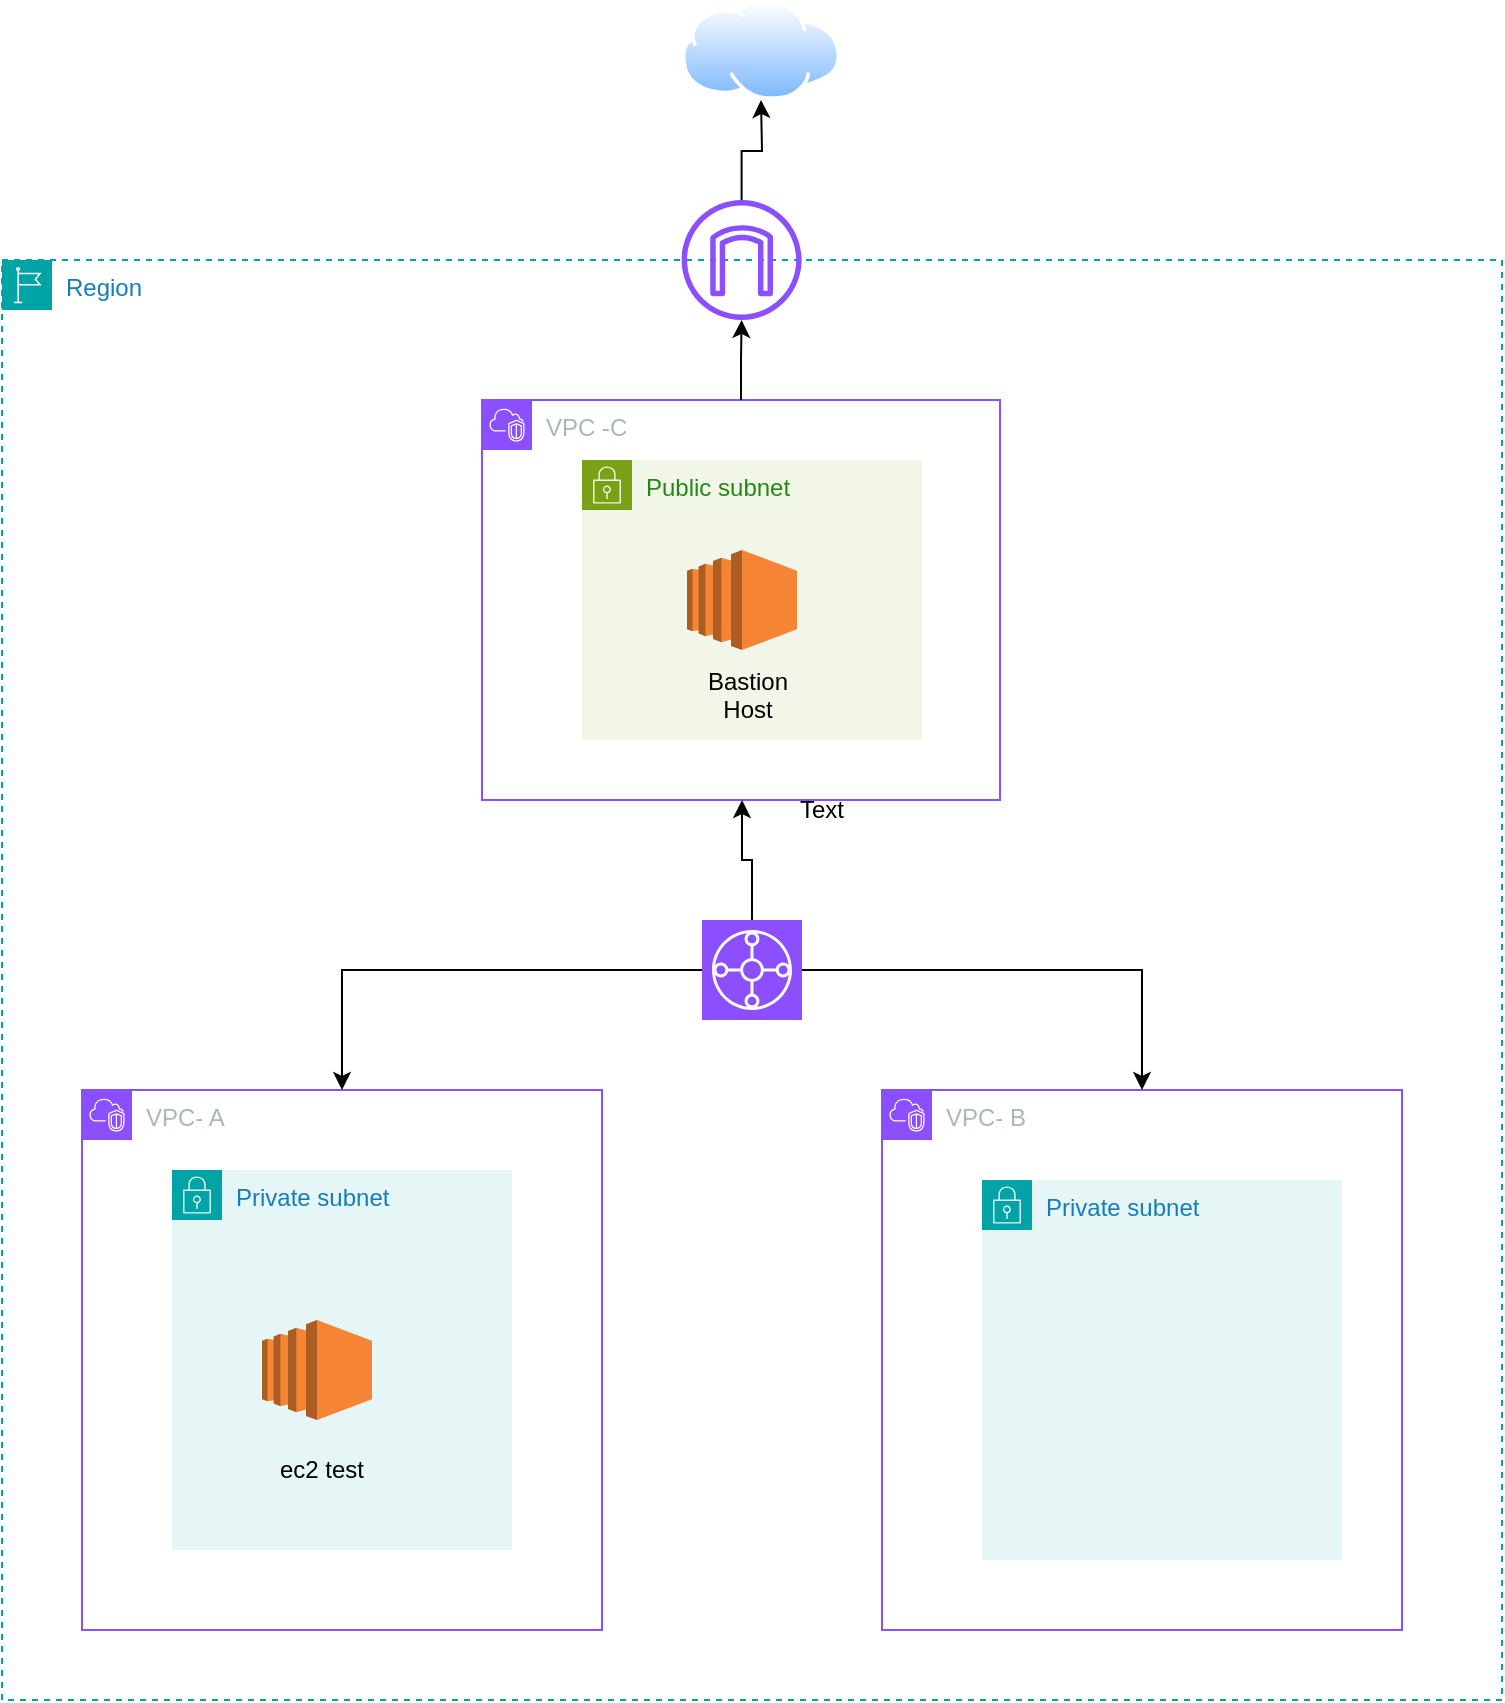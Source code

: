 <mxfile version="25.0.1">
  <diagram name="Page-1" id="uFzrBY0HqWWGP7Bu0Mum">
    <mxGraphModel dx="1140" dy="628" grid="1" gridSize="10" guides="1" tooltips="1" connect="1" arrows="1" fold="1" page="1" pageScale="1" pageWidth="850" pageHeight="1100" math="0" shadow="0">
      <root>
        <mxCell id="0" />
        <mxCell id="1" parent="0" />
        <mxCell id="HLmSkkcaPyzwlUYzEDBW-21" value="Region" style="points=[[0,0],[0.25,0],[0.5,0],[0.75,0],[1,0],[1,0.25],[1,0.5],[1,0.75],[1,1],[0.75,1],[0.5,1],[0.25,1],[0,1],[0,0.75],[0,0.5],[0,0.25]];outlineConnect=0;gradientColor=none;html=1;whiteSpace=wrap;fontSize=12;fontStyle=0;container=1;pointerEvents=0;collapsible=0;recursiveResize=0;shape=mxgraph.aws4.group;grIcon=mxgraph.aws4.group_region;strokeColor=#00A4A6;fillColor=none;verticalAlign=top;align=left;spacingLeft=30;fontColor=#147EBA;dashed=1;" vertex="1" parent="1">
          <mxGeometry x="50" y="240" width="750" height="720" as="geometry" />
        </mxCell>
        <mxCell id="HLmSkkcaPyzwlUYzEDBW-22" value="VPC -C&amp;nbsp;" style="points=[[0,0],[0.25,0],[0.5,0],[0.75,0],[1,0],[1,0.25],[1,0.5],[1,0.75],[1,1],[0.75,1],[0.5,1],[0.25,1],[0,1],[0,0.75],[0,0.5],[0,0.25]];outlineConnect=0;gradientColor=none;html=1;whiteSpace=wrap;fontSize=12;fontStyle=0;container=1;pointerEvents=0;collapsible=0;recursiveResize=0;shape=mxgraph.aws4.group;grIcon=mxgraph.aws4.group_vpc2;strokeColor=#8C4FFF;fillColor=none;verticalAlign=top;align=left;spacingLeft=30;fontColor=#AAB7B8;dashed=0;" vertex="1" parent="HLmSkkcaPyzwlUYzEDBW-21">
          <mxGeometry x="240" y="70" width="259" height="200" as="geometry" />
        </mxCell>
        <mxCell id="HLmSkkcaPyzwlUYzEDBW-2" value="Public subnet" style="points=[[0,0],[0.25,0],[0.5,0],[0.75,0],[1,0],[1,0.25],[1,0.5],[1,0.75],[1,1],[0.75,1],[0.5,1],[0.25,1],[0,1],[0,0.75],[0,0.5],[0,0.25]];outlineConnect=0;gradientColor=none;html=1;whiteSpace=wrap;fontSize=12;fontStyle=0;container=1;pointerEvents=0;collapsible=0;recursiveResize=0;shape=mxgraph.aws4.group;grIcon=mxgraph.aws4.group_security_group;grStroke=0;strokeColor=#7AA116;fillColor=#F2F6E8;verticalAlign=top;align=left;spacingLeft=30;fontColor=#248814;dashed=0;" vertex="1" parent="HLmSkkcaPyzwlUYzEDBW-22">
          <mxGeometry x="50" y="30" width="170" height="140" as="geometry" />
        </mxCell>
        <mxCell id="HLmSkkcaPyzwlUYzEDBW-38" value="" style="outlineConnect=0;dashed=0;verticalLabelPosition=bottom;verticalAlign=top;align=center;html=1;shape=mxgraph.aws3.ec2;fillColor=#F58534;gradientColor=none;" vertex="1" parent="HLmSkkcaPyzwlUYzEDBW-2">
          <mxGeometry x="52.5" y="45" width="55" height="50" as="geometry" />
        </mxCell>
        <mxCell id="HLmSkkcaPyzwlUYzEDBW-43" value="Bastion Host&lt;div&gt;&lt;br&gt;&lt;/div&gt;" style="text;html=1;align=center;verticalAlign=middle;whiteSpace=wrap;rounded=0;" vertex="1" parent="HLmSkkcaPyzwlUYzEDBW-2">
          <mxGeometry x="52.5" y="110" width="60" height="30" as="geometry" />
        </mxCell>
        <mxCell id="HLmSkkcaPyzwlUYzEDBW-23" value="VPC- A" style="points=[[0,0],[0.25,0],[0.5,0],[0.75,0],[1,0],[1,0.25],[1,0.5],[1,0.75],[1,1],[0.75,1],[0.5,1],[0.25,1],[0,1],[0,0.75],[0,0.5],[0,0.25]];outlineConnect=0;gradientColor=none;html=1;whiteSpace=wrap;fontSize=12;fontStyle=0;container=1;pointerEvents=0;collapsible=0;recursiveResize=0;shape=mxgraph.aws4.group;grIcon=mxgraph.aws4.group_vpc2;strokeColor=#8C4FFF;fillColor=none;verticalAlign=top;align=left;spacingLeft=30;fontColor=#AAB7B8;dashed=0;" vertex="1" parent="HLmSkkcaPyzwlUYzEDBW-21">
          <mxGeometry x="40" y="415" width="260" height="270" as="geometry" />
        </mxCell>
        <mxCell id="HLmSkkcaPyzwlUYzEDBW-26" value="Private subnet" style="points=[[0,0],[0.25,0],[0.5,0],[0.75,0],[1,0],[1,0.25],[1,0.5],[1,0.75],[1,1],[0.75,1],[0.5,1],[0.25,1],[0,1],[0,0.75],[0,0.5],[0,0.25]];outlineConnect=0;gradientColor=none;html=1;whiteSpace=wrap;fontSize=12;fontStyle=0;container=1;pointerEvents=0;collapsible=0;recursiveResize=0;shape=mxgraph.aws4.group;grIcon=mxgraph.aws4.group_security_group;grStroke=0;strokeColor=#00A4A6;fillColor=#E6F6F7;verticalAlign=top;align=left;spacingLeft=30;fontColor=#147EBA;dashed=0;" vertex="1" parent="HLmSkkcaPyzwlUYzEDBW-23">
          <mxGeometry x="45" y="40" width="170" height="190" as="geometry" />
        </mxCell>
        <mxCell id="HLmSkkcaPyzwlUYzEDBW-39" value="" style="outlineConnect=0;dashed=0;verticalLabelPosition=bottom;verticalAlign=top;align=center;html=1;shape=mxgraph.aws3.ec2;fillColor=#F58534;gradientColor=none;" vertex="1" parent="HLmSkkcaPyzwlUYzEDBW-26">
          <mxGeometry x="45" y="75" width="55" height="50" as="geometry" />
        </mxCell>
        <mxCell id="HLmSkkcaPyzwlUYzEDBW-40" value="ec2 test" style="text;html=1;align=center;verticalAlign=middle;whiteSpace=wrap;rounded=0;" vertex="1" parent="HLmSkkcaPyzwlUYzEDBW-26">
          <mxGeometry x="45" y="135" width="60" height="30" as="geometry" />
        </mxCell>
        <mxCell id="HLmSkkcaPyzwlUYzEDBW-25" value="VPC- B" style="points=[[0,0],[0.25,0],[0.5,0],[0.75,0],[1,0],[1,0.25],[1,0.5],[1,0.75],[1,1],[0.75,1],[0.5,1],[0.25,1],[0,1],[0,0.75],[0,0.5],[0,0.25]];outlineConnect=0;gradientColor=none;html=1;whiteSpace=wrap;fontSize=12;fontStyle=0;container=1;pointerEvents=0;collapsible=0;recursiveResize=0;shape=mxgraph.aws4.group;grIcon=mxgraph.aws4.group_vpc2;strokeColor=#8C4FFF;fillColor=none;verticalAlign=top;align=left;spacingLeft=30;fontColor=#AAB7B8;dashed=0;" vertex="1" parent="HLmSkkcaPyzwlUYzEDBW-21">
          <mxGeometry x="440" y="415" width="260" height="270" as="geometry" />
        </mxCell>
        <mxCell id="HLmSkkcaPyzwlUYzEDBW-9" value="Private subnet" style="points=[[0,0],[0.25,0],[0.5,0],[0.75,0],[1,0],[1,0.25],[1,0.5],[1,0.75],[1,1],[0.75,1],[0.5,1],[0.25,1],[0,1],[0,0.75],[0,0.5],[0,0.25]];outlineConnect=0;gradientColor=none;html=1;whiteSpace=wrap;fontSize=12;fontStyle=0;container=1;pointerEvents=0;collapsible=0;recursiveResize=0;shape=mxgraph.aws4.group;grIcon=mxgraph.aws4.group_security_group;grStroke=0;strokeColor=#00A4A6;fillColor=#E6F6F7;verticalAlign=top;align=left;spacingLeft=30;fontColor=#147EBA;dashed=0;" vertex="1" parent="HLmSkkcaPyzwlUYzEDBW-25">
          <mxGeometry x="50" y="45" width="180" height="190" as="geometry" />
        </mxCell>
        <mxCell id="HLmSkkcaPyzwlUYzEDBW-28" style="edgeStyle=orthogonalEdgeStyle;rounded=0;orthogonalLoop=1;jettySize=auto;html=1;" edge="1" parent="HLmSkkcaPyzwlUYzEDBW-21" source="HLmSkkcaPyzwlUYzEDBW-6" target="HLmSkkcaPyzwlUYzEDBW-25">
          <mxGeometry relative="1" as="geometry" />
        </mxCell>
        <mxCell id="HLmSkkcaPyzwlUYzEDBW-29" style="edgeStyle=orthogonalEdgeStyle;rounded=0;orthogonalLoop=1;jettySize=auto;html=1;" edge="1" parent="HLmSkkcaPyzwlUYzEDBW-21" source="HLmSkkcaPyzwlUYzEDBW-6" target="HLmSkkcaPyzwlUYzEDBW-23">
          <mxGeometry relative="1" as="geometry" />
        </mxCell>
        <mxCell id="HLmSkkcaPyzwlUYzEDBW-33" style="edgeStyle=orthogonalEdgeStyle;rounded=0;orthogonalLoop=1;jettySize=auto;html=1;" edge="1" parent="HLmSkkcaPyzwlUYzEDBW-21" source="HLmSkkcaPyzwlUYzEDBW-6" target="HLmSkkcaPyzwlUYzEDBW-22">
          <mxGeometry relative="1" as="geometry">
            <Array as="points">
              <mxPoint x="375" y="300" />
              <mxPoint x="370" y="300" />
            </Array>
          </mxGeometry>
        </mxCell>
        <mxCell id="HLmSkkcaPyzwlUYzEDBW-6" value="" style="sketch=0;points=[[0,0,0],[0.25,0,0],[0.5,0,0],[0.75,0,0],[1,0,0],[0,1,0],[0.25,1,0],[0.5,1,0],[0.75,1,0],[1,1,0],[0,0.25,0],[0,0.5,0],[0,0.75,0],[1,0.25,0],[1,0.5,0],[1,0.75,0]];outlineConnect=0;fontColor=#232F3E;fillColor=#8C4FFF;strokeColor=#ffffff;dashed=0;verticalLabelPosition=bottom;verticalAlign=top;align=center;html=1;fontSize=12;fontStyle=0;aspect=fixed;shape=mxgraph.aws4.resourceIcon;resIcon=mxgraph.aws4.transit_gateway;" vertex="1" parent="HLmSkkcaPyzwlUYzEDBW-21">
          <mxGeometry x="350" y="330" width="50" height="50" as="geometry" />
        </mxCell>
        <mxCell id="HLmSkkcaPyzwlUYzEDBW-36" style="edgeStyle=orthogonalEdgeStyle;rounded=0;orthogonalLoop=1;jettySize=auto;html=1;" edge="1" parent="1" source="HLmSkkcaPyzwlUYzEDBW-34">
          <mxGeometry relative="1" as="geometry">
            <mxPoint x="429.5" y="160" as="targetPoint" />
          </mxGeometry>
        </mxCell>
        <mxCell id="HLmSkkcaPyzwlUYzEDBW-34" value="" style="sketch=0;outlineConnect=0;fontColor=#232F3E;gradientColor=none;fillColor=#8C4FFF;strokeColor=none;dashed=0;verticalLabelPosition=bottom;verticalAlign=top;align=center;html=1;fontSize=12;fontStyle=0;aspect=fixed;pointerEvents=1;shape=mxgraph.aws4.internet_gateway;" vertex="1" parent="1">
          <mxGeometry x="389.81" y="210" width="60" height="60" as="geometry" />
        </mxCell>
        <mxCell id="HLmSkkcaPyzwlUYzEDBW-35" style="edgeStyle=orthogonalEdgeStyle;rounded=0;orthogonalLoop=1;jettySize=auto;html=1;" edge="1" parent="1" source="HLmSkkcaPyzwlUYzEDBW-22" target="HLmSkkcaPyzwlUYzEDBW-34">
          <mxGeometry relative="1" as="geometry" />
        </mxCell>
        <mxCell id="HLmSkkcaPyzwlUYzEDBW-37" value="" style="image;aspect=fixed;perimeter=ellipsePerimeter;html=1;align=center;shadow=0;dashed=0;spacingTop=3;image=img/lib/active_directory/internet_cloud.svg;" vertex="1" parent="1">
          <mxGeometry x="389.81" y="110" width="79.37" height="50" as="geometry" />
        </mxCell>
        <mxCell id="HLmSkkcaPyzwlUYzEDBW-42" value="Text" style="text;html=1;align=center;verticalAlign=middle;whiteSpace=wrap;rounded=0;" vertex="1" parent="1">
          <mxGeometry x="430" y="500" width="60" height="30" as="geometry" />
        </mxCell>
      </root>
    </mxGraphModel>
  </diagram>
</mxfile>
